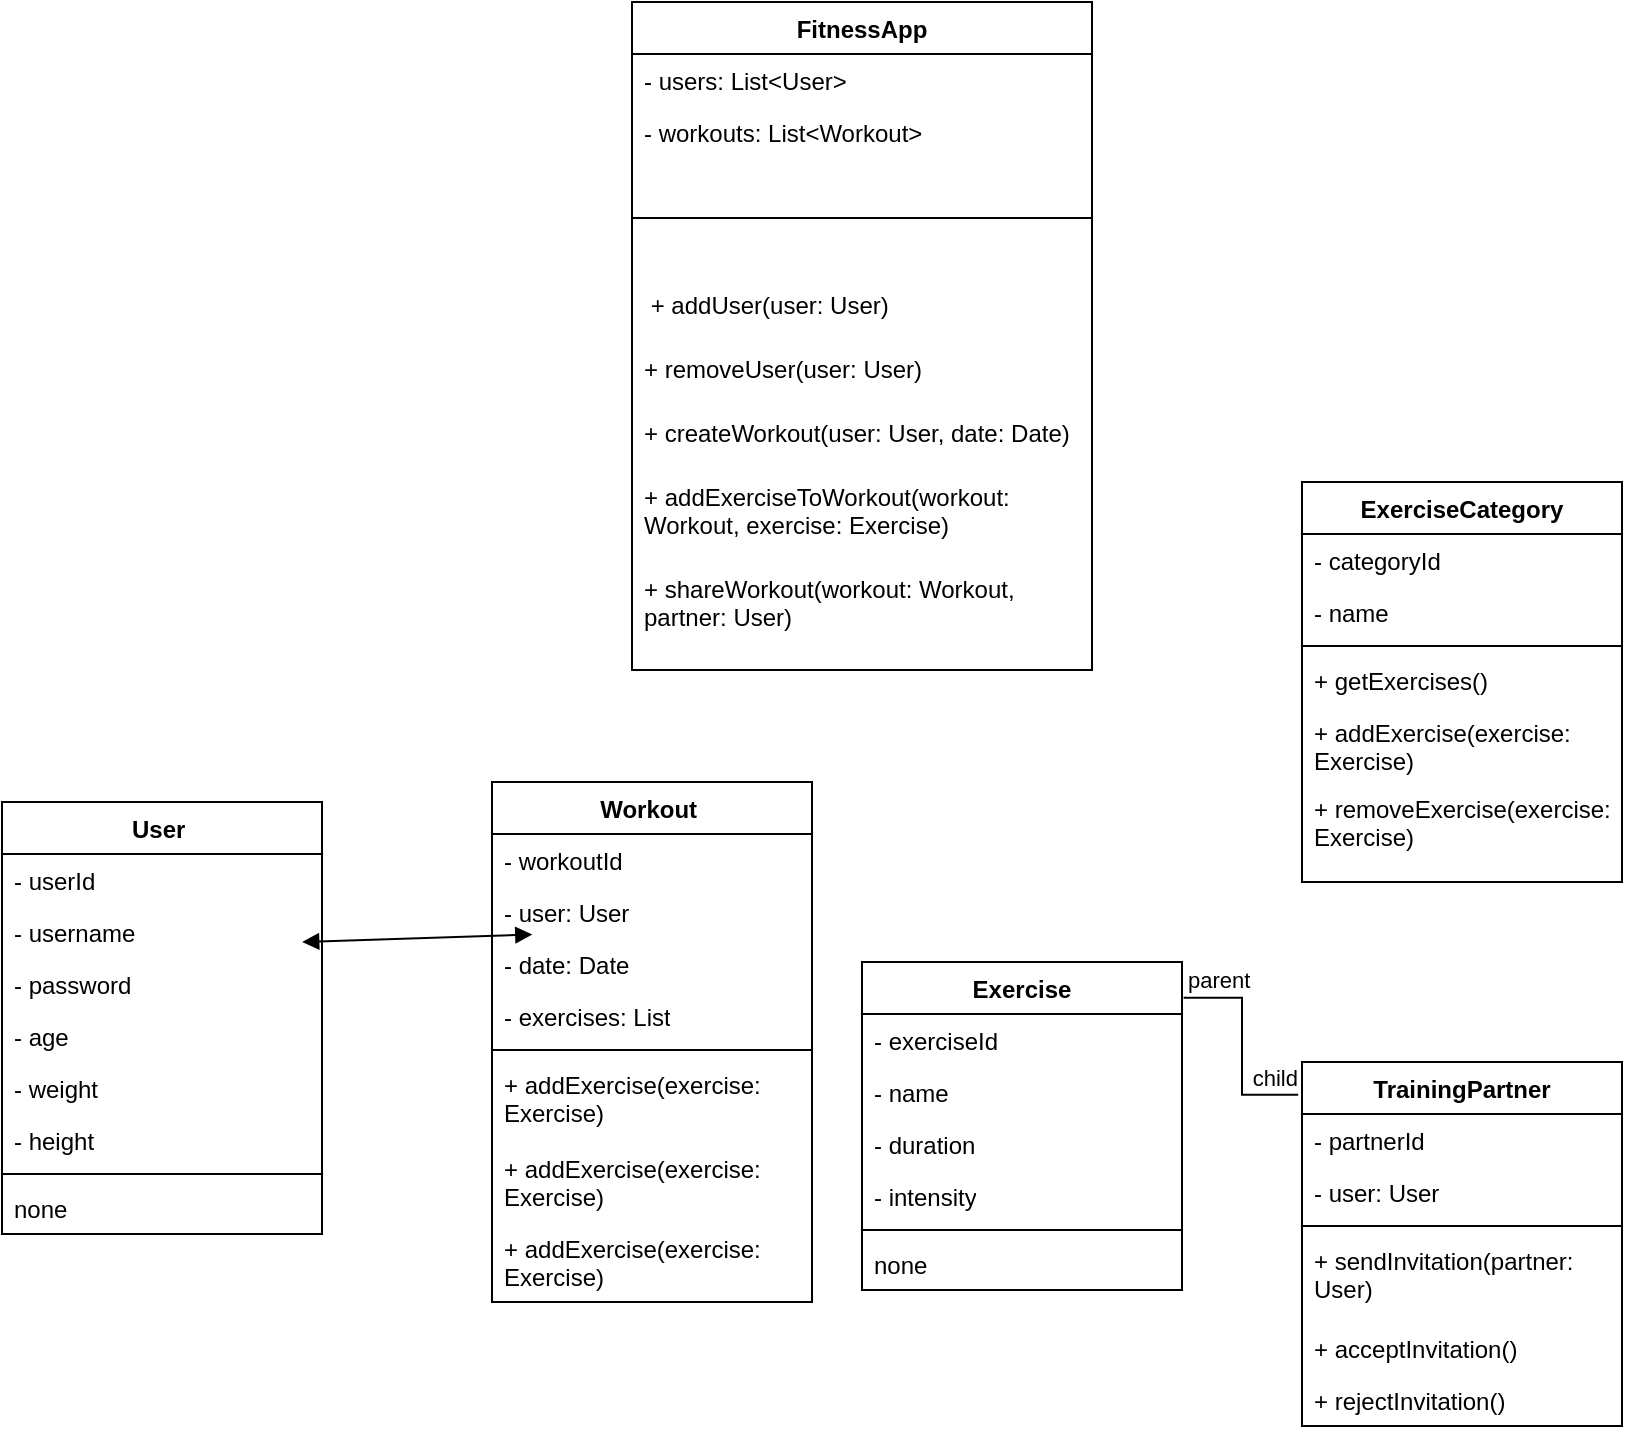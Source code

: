 <mxfile version="22.1.0" type="device">
  <diagram name="Page-1" id="c4acf3e9-155e-7222-9cf6-157b1a14988f">
    <mxGraphModel dx="724" dy="360" grid="1" gridSize="10" guides="1" tooltips="1" connect="1" arrows="1" fold="1" page="1" pageScale="1" pageWidth="850" pageHeight="1100" background="none" math="0" shadow="0">
      <root>
        <mxCell id="0" />
        <mxCell id="1" parent="0" />
        <mxCell id="E_p7qpn1da66ceo7J5L7-1" value="FitnessApp" style="swimlane;fontStyle=1;align=center;verticalAlign=top;childLayout=stackLayout;horizontal=1;startSize=26;horizontalStack=0;resizeParent=1;resizeParentMax=0;resizeLast=0;collapsible=1;marginBottom=0;whiteSpace=wrap;html=1;" vertex="1" parent="1">
          <mxGeometry x="335" width="230" height="334" as="geometry" />
        </mxCell>
        <mxCell id="E_p7qpn1da66ceo7J5L7-42" value="- users: List&amp;lt;User&amp;gt;&amp;nbsp;" style="text;strokeColor=none;fillColor=none;align=left;verticalAlign=top;spacingLeft=4;spacingRight=4;overflow=hidden;rotatable=0;points=[[0,0.5],[1,0.5]];portConstraint=eastwest;whiteSpace=wrap;html=1;" vertex="1" parent="E_p7qpn1da66ceo7J5L7-1">
          <mxGeometry y="26" width="230" height="26" as="geometry" />
        </mxCell>
        <mxCell id="E_p7qpn1da66ceo7J5L7-44" value="- workouts: List&amp;lt;Workout&amp;gt;&amp;nbsp;&amp;nbsp;" style="text;strokeColor=none;fillColor=none;align=left;verticalAlign=top;spacingLeft=4;spacingRight=4;overflow=hidden;rotatable=0;points=[[0,0.5],[1,0.5]];portConstraint=eastwest;whiteSpace=wrap;html=1;" vertex="1" parent="E_p7qpn1da66ceo7J5L7-1">
          <mxGeometry y="52" width="230" height="26" as="geometry" />
        </mxCell>
        <mxCell id="E_p7qpn1da66ceo7J5L7-3" value="" style="line;strokeWidth=1;fillColor=none;align=left;verticalAlign=middle;spacingTop=-1;spacingLeft=3;spacingRight=3;rotatable=0;labelPosition=right;points=[];portConstraint=eastwest;strokeColor=inherit;" vertex="1" parent="E_p7qpn1da66ceo7J5L7-1">
          <mxGeometry y="78" width="230" height="60" as="geometry" />
        </mxCell>
        <mxCell id="E_p7qpn1da66ceo7J5L7-4" value="&lt;div&gt;&amp;nbsp;+ addUser(user: User)&amp;nbsp;&lt;/div&gt;" style="text;strokeColor=none;fillColor=none;align=left;verticalAlign=top;spacingLeft=4;spacingRight=4;overflow=hidden;rotatable=0;points=[[0,0.5],[1,0.5]];portConstraint=eastwest;whiteSpace=wrap;html=1;" vertex="1" parent="E_p7qpn1da66ceo7J5L7-1">
          <mxGeometry y="138" width="230" height="32" as="geometry" />
        </mxCell>
        <mxCell id="E_p7qpn1da66ceo7J5L7-47" value="&lt;div&gt;+ removeUser(user: User)&lt;/div&gt;" style="text;strokeColor=none;fillColor=none;align=left;verticalAlign=top;spacingLeft=4;spacingRight=4;overflow=hidden;rotatable=0;points=[[0,0.5],[1,0.5]];portConstraint=eastwest;whiteSpace=wrap;html=1;" vertex="1" parent="E_p7qpn1da66ceo7J5L7-1">
          <mxGeometry y="170" width="230" height="32" as="geometry" />
        </mxCell>
        <mxCell id="E_p7qpn1da66ceo7J5L7-48" value="&lt;div&gt;+ createWorkout(user: User, date: Date)&lt;/div&gt;" style="text;strokeColor=none;fillColor=none;align=left;verticalAlign=top;spacingLeft=4;spacingRight=4;overflow=hidden;rotatable=0;points=[[0,0.5],[1,0.5]];portConstraint=eastwest;whiteSpace=wrap;html=1;" vertex="1" parent="E_p7qpn1da66ceo7J5L7-1">
          <mxGeometry y="202" width="230" height="32" as="geometry" />
        </mxCell>
        <mxCell id="E_p7qpn1da66ceo7J5L7-49" value="+ addExerciseToWorkout(workout: Workout, exercise: Exercise)" style="text;strokeColor=none;fillColor=none;align=left;verticalAlign=top;spacingLeft=4;spacingRight=4;overflow=hidden;rotatable=0;points=[[0,0.5],[1,0.5]];portConstraint=eastwest;whiteSpace=wrap;html=1;" vertex="1" parent="E_p7qpn1da66ceo7J5L7-1">
          <mxGeometry y="234" width="230" height="46" as="geometry" />
        </mxCell>
        <mxCell id="E_p7qpn1da66ceo7J5L7-50" value="+ shareWorkout(workout: Workout, partner: User)" style="text;strokeColor=none;fillColor=none;align=left;verticalAlign=top;spacingLeft=4;spacingRight=4;overflow=hidden;rotatable=0;points=[[0,0.5],[1,0.5]];portConstraint=eastwest;whiteSpace=wrap;html=1;" vertex="1" parent="E_p7qpn1da66ceo7J5L7-1">
          <mxGeometry y="280" width="230" height="54" as="geometry" />
        </mxCell>
        <mxCell id="E_p7qpn1da66ceo7J5L7-6" value="Exercise" style="swimlane;fontStyle=1;align=center;verticalAlign=top;childLayout=stackLayout;horizontal=1;startSize=26;horizontalStack=0;resizeParent=1;resizeParentMax=0;resizeLast=0;collapsible=1;marginBottom=0;whiteSpace=wrap;html=1;" vertex="1" parent="1">
          <mxGeometry x="450" y="480" width="160" height="164" as="geometry" />
        </mxCell>
        <mxCell id="E_p7qpn1da66ceo7J5L7-57" value="- exerciseId" style="text;strokeColor=none;fillColor=none;align=left;verticalAlign=top;spacingLeft=4;spacingRight=4;overflow=hidden;rotatable=0;points=[[0,0.5],[1,0.5]];portConstraint=eastwest;whiteSpace=wrap;html=1;" vertex="1" parent="E_p7qpn1da66ceo7J5L7-6">
          <mxGeometry y="26" width="160" height="26" as="geometry" />
        </mxCell>
        <mxCell id="E_p7qpn1da66ceo7J5L7-58" value="- name" style="text;strokeColor=none;fillColor=none;align=left;verticalAlign=top;spacingLeft=4;spacingRight=4;overflow=hidden;rotatable=0;points=[[0,0.5],[1,0.5]];portConstraint=eastwest;whiteSpace=wrap;html=1;" vertex="1" parent="E_p7qpn1da66ceo7J5L7-6">
          <mxGeometry y="52" width="160" height="26" as="geometry" />
        </mxCell>
        <mxCell id="E_p7qpn1da66ceo7J5L7-59" value="- duration" style="text;strokeColor=none;fillColor=none;align=left;verticalAlign=top;spacingLeft=4;spacingRight=4;overflow=hidden;rotatable=0;points=[[0,0.5],[1,0.5]];portConstraint=eastwest;whiteSpace=wrap;html=1;" vertex="1" parent="E_p7qpn1da66ceo7J5L7-6">
          <mxGeometry y="78" width="160" height="26" as="geometry" />
        </mxCell>
        <mxCell id="E_p7qpn1da66ceo7J5L7-7" value="- intensity" style="text;strokeColor=none;fillColor=none;align=left;verticalAlign=top;spacingLeft=4;spacingRight=4;overflow=hidden;rotatable=0;points=[[0,0.5],[1,0.5]];portConstraint=eastwest;whiteSpace=wrap;html=1;" vertex="1" parent="E_p7qpn1da66ceo7J5L7-6">
          <mxGeometry y="104" width="160" height="26" as="geometry" />
        </mxCell>
        <mxCell id="E_p7qpn1da66ceo7J5L7-8" value="" style="line;strokeWidth=1;fillColor=none;align=left;verticalAlign=middle;spacingTop=-1;spacingLeft=3;spacingRight=3;rotatable=0;labelPosition=right;points=[];portConstraint=eastwest;strokeColor=inherit;" vertex="1" parent="E_p7qpn1da66ceo7J5L7-6">
          <mxGeometry y="130" width="160" height="8" as="geometry" />
        </mxCell>
        <mxCell id="E_p7qpn1da66ceo7J5L7-9" value="none" style="text;strokeColor=none;fillColor=none;align=left;verticalAlign=top;spacingLeft=4;spacingRight=4;overflow=hidden;rotatable=0;points=[[0,0.5],[1,0.5]];portConstraint=eastwest;whiteSpace=wrap;html=1;" vertex="1" parent="E_p7qpn1da66ceo7J5L7-6">
          <mxGeometry y="138" width="160" height="26" as="geometry" />
        </mxCell>
        <mxCell id="E_p7qpn1da66ceo7J5L7-18" value="User&amp;nbsp;" style="swimlane;fontStyle=1;align=center;verticalAlign=top;childLayout=stackLayout;horizontal=1;startSize=26;horizontalStack=0;resizeParent=1;resizeParentMax=0;resizeLast=0;collapsible=1;marginBottom=0;whiteSpace=wrap;html=1;" vertex="1" parent="1">
          <mxGeometry x="20" y="400" width="160" height="216" as="geometry" />
        </mxCell>
        <mxCell id="E_p7qpn1da66ceo7J5L7-19" value="- userId&amp;nbsp;" style="text;strokeColor=none;fillColor=none;align=left;verticalAlign=top;spacingLeft=4;spacingRight=4;overflow=hidden;rotatable=0;points=[[0,0.5],[1,0.5]];portConstraint=eastwest;whiteSpace=wrap;html=1;" vertex="1" parent="E_p7qpn1da66ceo7J5L7-18">
          <mxGeometry y="26" width="160" height="26" as="geometry" />
        </mxCell>
        <mxCell id="E_p7qpn1da66ceo7J5L7-37" value="- username" style="text;strokeColor=none;fillColor=none;align=left;verticalAlign=top;spacingLeft=4;spacingRight=4;overflow=hidden;rotatable=0;points=[[0,0.5],[1,0.5]];portConstraint=eastwest;whiteSpace=wrap;html=1;" vertex="1" parent="E_p7qpn1da66ceo7J5L7-18">
          <mxGeometry y="52" width="160" height="26" as="geometry" />
        </mxCell>
        <mxCell id="E_p7qpn1da66ceo7J5L7-38" value="-&amp;nbsp;password&amp;nbsp;" style="text;strokeColor=none;fillColor=none;align=left;verticalAlign=top;spacingLeft=4;spacingRight=4;overflow=hidden;rotatable=0;points=[[0,0.5],[1,0.5]];portConstraint=eastwest;whiteSpace=wrap;html=1;" vertex="1" parent="E_p7qpn1da66ceo7J5L7-18">
          <mxGeometry y="78" width="160" height="26" as="geometry" />
        </mxCell>
        <mxCell id="E_p7qpn1da66ceo7J5L7-39" value="-&amp;nbsp;age" style="text;strokeColor=none;fillColor=none;align=left;verticalAlign=top;spacingLeft=4;spacingRight=4;overflow=hidden;rotatable=0;points=[[0,0.5],[1,0.5]];portConstraint=eastwest;whiteSpace=wrap;html=1;" vertex="1" parent="E_p7qpn1da66ceo7J5L7-18">
          <mxGeometry y="104" width="160" height="26" as="geometry" />
        </mxCell>
        <mxCell id="E_p7qpn1da66ceo7J5L7-40" value="- weight&amp;nbsp;" style="text;strokeColor=none;fillColor=none;align=left;verticalAlign=top;spacingLeft=4;spacingRight=4;overflow=hidden;rotatable=0;points=[[0,0.5],[1,0.5]];portConstraint=eastwest;whiteSpace=wrap;html=1;" vertex="1" parent="E_p7qpn1da66ceo7J5L7-18">
          <mxGeometry y="130" width="160" height="26" as="geometry" />
        </mxCell>
        <mxCell id="E_p7qpn1da66ceo7J5L7-41" value="- height" style="text;strokeColor=none;fillColor=none;align=left;verticalAlign=top;spacingLeft=4;spacingRight=4;overflow=hidden;rotatable=0;points=[[0,0.5],[1,0.5]];portConstraint=eastwest;whiteSpace=wrap;html=1;" vertex="1" parent="E_p7qpn1da66ceo7J5L7-18">
          <mxGeometry y="156" width="160" height="26" as="geometry" />
        </mxCell>
        <mxCell id="E_p7qpn1da66ceo7J5L7-20" value="" style="line;strokeWidth=1;fillColor=none;align=left;verticalAlign=middle;spacingTop=-1;spacingLeft=3;spacingRight=3;rotatable=0;labelPosition=right;points=[];portConstraint=eastwest;strokeColor=inherit;" vertex="1" parent="E_p7qpn1da66ceo7J5L7-18">
          <mxGeometry y="182" width="160" height="8" as="geometry" />
        </mxCell>
        <mxCell id="E_p7qpn1da66ceo7J5L7-21" value="none" style="text;strokeColor=none;fillColor=none;align=left;verticalAlign=top;spacingLeft=4;spacingRight=4;overflow=hidden;rotatable=0;points=[[0,0.5],[1,0.5]];portConstraint=eastwest;whiteSpace=wrap;html=1;" vertex="1" parent="E_p7qpn1da66ceo7J5L7-18">
          <mxGeometry y="190" width="160" height="26" as="geometry" />
        </mxCell>
        <mxCell id="E_p7qpn1da66ceo7J5L7-22" value="Workout&amp;nbsp;" style="swimlane;fontStyle=1;align=center;verticalAlign=top;childLayout=stackLayout;horizontal=1;startSize=26;horizontalStack=0;resizeParent=1;resizeParentMax=0;resizeLast=0;collapsible=1;marginBottom=0;whiteSpace=wrap;html=1;" vertex="1" parent="1">
          <mxGeometry x="265" y="390" width="160" height="260" as="geometry" />
        </mxCell>
        <mxCell id="E_p7qpn1da66ceo7J5L7-23" value="- workoutId" style="text;strokeColor=none;fillColor=none;align=left;verticalAlign=top;spacingLeft=4;spacingRight=4;overflow=hidden;rotatable=0;points=[[0,0.5],[1,0.5]];portConstraint=eastwest;whiteSpace=wrap;html=1;" vertex="1" parent="E_p7qpn1da66ceo7J5L7-22">
          <mxGeometry y="26" width="160" height="26" as="geometry" />
        </mxCell>
        <mxCell id="E_p7qpn1da66ceo7J5L7-54" value="- user: User" style="text;strokeColor=none;fillColor=none;align=left;verticalAlign=top;spacingLeft=4;spacingRight=4;overflow=hidden;rotatable=0;points=[[0,0.5],[1,0.5]];portConstraint=eastwest;whiteSpace=wrap;html=1;" vertex="1" parent="E_p7qpn1da66ceo7J5L7-22">
          <mxGeometry y="52" width="160" height="26" as="geometry" />
        </mxCell>
        <mxCell id="E_p7qpn1da66ceo7J5L7-52" value="- date: Date" style="text;strokeColor=none;fillColor=none;align=left;verticalAlign=top;spacingLeft=4;spacingRight=4;overflow=hidden;rotatable=0;points=[[0,0.5],[1,0.5]];portConstraint=eastwest;whiteSpace=wrap;html=1;" vertex="1" parent="E_p7qpn1da66ceo7J5L7-22">
          <mxGeometry y="78" width="160" height="26" as="geometry" />
        </mxCell>
        <mxCell id="E_p7qpn1da66ceo7J5L7-53" value="- exercises: List&lt;Exercise&gt;" style="text;strokeColor=none;fillColor=none;align=left;verticalAlign=top;spacingLeft=4;spacingRight=4;overflow=hidden;rotatable=0;points=[[0,0.5],[1,0.5]];portConstraint=eastwest;whiteSpace=wrap;html=1;" vertex="1" parent="E_p7qpn1da66ceo7J5L7-22">
          <mxGeometry y="104" width="160" height="26" as="geometry" />
        </mxCell>
        <mxCell id="E_p7qpn1da66ceo7J5L7-24" value="" style="line;strokeWidth=1;fillColor=none;align=left;verticalAlign=middle;spacingTop=-1;spacingLeft=3;spacingRight=3;rotatable=0;labelPosition=right;points=[];portConstraint=eastwest;strokeColor=inherit;" vertex="1" parent="E_p7qpn1da66ceo7J5L7-22">
          <mxGeometry y="130" width="160" height="8" as="geometry" />
        </mxCell>
        <mxCell id="E_p7qpn1da66ceo7J5L7-25" value="+ addExercise(exercise: Exercise)" style="text;strokeColor=none;fillColor=none;align=left;verticalAlign=top;spacingLeft=4;spacingRight=4;overflow=hidden;rotatable=0;points=[[0,0.5],[1,0.5]];portConstraint=eastwest;whiteSpace=wrap;html=1;" vertex="1" parent="E_p7qpn1da66ceo7J5L7-22">
          <mxGeometry y="138" width="160" height="42" as="geometry" />
        </mxCell>
        <mxCell id="E_p7qpn1da66ceo7J5L7-55" value="+ addExercise(exercise: Exercise)" style="text;strokeColor=none;fillColor=none;align=left;verticalAlign=top;spacingLeft=4;spacingRight=4;overflow=hidden;rotatable=0;points=[[0,0.5],[1,0.5]];portConstraint=eastwest;whiteSpace=wrap;html=1;" vertex="1" parent="E_p7qpn1da66ceo7J5L7-22">
          <mxGeometry y="180" width="160" height="40" as="geometry" />
        </mxCell>
        <mxCell id="E_p7qpn1da66ceo7J5L7-56" value="+ addExercise(exercise: Exercise)" style="text;strokeColor=none;fillColor=none;align=left;verticalAlign=top;spacingLeft=4;spacingRight=4;overflow=hidden;rotatable=0;points=[[0,0.5],[1,0.5]];portConstraint=eastwest;whiteSpace=wrap;html=1;" vertex="1" parent="E_p7qpn1da66ceo7J5L7-22">
          <mxGeometry y="220" width="160" height="40" as="geometry" />
        </mxCell>
        <mxCell id="E_p7qpn1da66ceo7J5L7-60" value="TrainingPartner" style="swimlane;fontStyle=1;align=center;verticalAlign=top;childLayout=stackLayout;horizontal=1;startSize=26;horizontalStack=0;resizeParent=1;resizeParentMax=0;resizeLast=0;collapsible=1;marginBottom=0;whiteSpace=wrap;html=1;" vertex="1" parent="1">
          <mxGeometry x="670" y="530" width="160" height="182" as="geometry" />
        </mxCell>
        <mxCell id="E_p7qpn1da66ceo7J5L7-61" value="- partnerId" style="text;strokeColor=none;fillColor=none;align=left;verticalAlign=top;spacingLeft=4;spacingRight=4;overflow=hidden;rotatable=0;points=[[0,0.5],[1,0.5]];portConstraint=eastwest;whiteSpace=wrap;html=1;" vertex="1" parent="E_p7qpn1da66ceo7J5L7-60">
          <mxGeometry y="26" width="160" height="26" as="geometry" />
        </mxCell>
        <mxCell id="E_p7qpn1da66ceo7J5L7-64" value="- user: User" style="text;strokeColor=none;fillColor=none;align=left;verticalAlign=top;spacingLeft=4;spacingRight=4;overflow=hidden;rotatable=0;points=[[0,0.5],[1,0.5]];portConstraint=eastwest;whiteSpace=wrap;html=1;" vertex="1" parent="E_p7qpn1da66ceo7J5L7-60">
          <mxGeometry y="52" width="160" height="26" as="geometry" />
        </mxCell>
        <mxCell id="E_p7qpn1da66ceo7J5L7-62" value="" style="line;strokeWidth=1;fillColor=none;align=left;verticalAlign=middle;spacingTop=-1;spacingLeft=3;spacingRight=3;rotatable=0;labelPosition=right;points=[];portConstraint=eastwest;strokeColor=inherit;" vertex="1" parent="E_p7qpn1da66ceo7J5L7-60">
          <mxGeometry y="78" width="160" height="8" as="geometry" />
        </mxCell>
        <mxCell id="E_p7qpn1da66ceo7J5L7-63" value="+ sendInvitation(partner: User)" style="text;strokeColor=none;fillColor=none;align=left;verticalAlign=top;spacingLeft=4;spacingRight=4;overflow=hidden;rotatable=0;points=[[0,0.5],[1,0.5]];portConstraint=eastwest;whiteSpace=wrap;html=1;" vertex="1" parent="E_p7qpn1da66ceo7J5L7-60">
          <mxGeometry y="86" width="160" height="44" as="geometry" />
        </mxCell>
        <mxCell id="E_p7qpn1da66ceo7J5L7-65" value="+ acceptInvitation()" style="text;strokeColor=none;fillColor=none;align=left;verticalAlign=top;spacingLeft=4;spacingRight=4;overflow=hidden;rotatable=0;points=[[0,0.5],[1,0.5]];portConstraint=eastwest;whiteSpace=wrap;html=1;" vertex="1" parent="E_p7qpn1da66ceo7J5L7-60">
          <mxGeometry y="130" width="160" height="26" as="geometry" />
        </mxCell>
        <mxCell id="E_p7qpn1da66ceo7J5L7-66" value="+ rejectInvitation()" style="text;strokeColor=none;fillColor=none;align=left;verticalAlign=top;spacingLeft=4;spacingRight=4;overflow=hidden;rotatable=0;points=[[0,0.5],[1,0.5]];portConstraint=eastwest;whiteSpace=wrap;html=1;" vertex="1" parent="E_p7qpn1da66ceo7J5L7-60">
          <mxGeometry y="156" width="160" height="26" as="geometry" />
        </mxCell>
        <mxCell id="E_p7qpn1da66ceo7J5L7-67" value="ExerciseCategory" style="swimlane;fontStyle=1;align=center;verticalAlign=top;childLayout=stackLayout;horizontal=1;startSize=26;horizontalStack=0;resizeParent=1;resizeParentMax=0;resizeLast=0;collapsible=1;marginBottom=0;whiteSpace=wrap;html=1;" vertex="1" parent="1">
          <mxGeometry x="670" y="240" width="160" height="200" as="geometry" />
        </mxCell>
        <mxCell id="E_p7qpn1da66ceo7J5L7-68" value="- categoryId" style="text;strokeColor=none;fillColor=none;align=left;verticalAlign=top;spacingLeft=4;spacingRight=4;overflow=hidden;rotatable=0;points=[[0,0.5],[1,0.5]];portConstraint=eastwest;whiteSpace=wrap;html=1;" vertex="1" parent="E_p7qpn1da66ceo7J5L7-67">
          <mxGeometry y="26" width="160" height="26" as="geometry" />
        </mxCell>
        <mxCell id="E_p7qpn1da66ceo7J5L7-71" value="- name" style="text;strokeColor=none;fillColor=none;align=left;verticalAlign=top;spacingLeft=4;spacingRight=4;overflow=hidden;rotatable=0;points=[[0,0.5],[1,0.5]];portConstraint=eastwest;whiteSpace=wrap;html=1;" vertex="1" parent="E_p7qpn1da66ceo7J5L7-67">
          <mxGeometry y="52" width="160" height="26" as="geometry" />
        </mxCell>
        <mxCell id="E_p7qpn1da66ceo7J5L7-69" value="" style="line;strokeWidth=1;fillColor=none;align=left;verticalAlign=middle;spacingTop=-1;spacingLeft=3;spacingRight=3;rotatable=0;labelPosition=right;points=[];portConstraint=eastwest;strokeColor=inherit;" vertex="1" parent="E_p7qpn1da66ceo7J5L7-67">
          <mxGeometry y="78" width="160" height="8" as="geometry" />
        </mxCell>
        <mxCell id="E_p7qpn1da66ceo7J5L7-70" value="+ getExercises()" style="text;strokeColor=none;fillColor=none;align=left;verticalAlign=top;spacingLeft=4;spacingRight=4;overflow=hidden;rotatable=0;points=[[0,0.5],[1,0.5]];portConstraint=eastwest;whiteSpace=wrap;html=1;" vertex="1" parent="E_p7qpn1da66ceo7J5L7-67">
          <mxGeometry y="86" width="160" height="26" as="geometry" />
        </mxCell>
        <mxCell id="E_p7qpn1da66ceo7J5L7-72" value="+ addExercise(exercise: Exercise)" style="text;strokeColor=none;fillColor=none;align=left;verticalAlign=top;spacingLeft=4;spacingRight=4;overflow=hidden;rotatable=0;points=[[0,0.5],[1,0.5]];portConstraint=eastwest;whiteSpace=wrap;html=1;" vertex="1" parent="E_p7qpn1da66ceo7J5L7-67">
          <mxGeometry y="112" width="160" height="38" as="geometry" />
        </mxCell>
        <mxCell id="E_p7qpn1da66ceo7J5L7-73" value="+ removeExercise(exercise: Exercise)" style="text;strokeColor=none;fillColor=none;align=left;verticalAlign=top;spacingLeft=4;spacingRight=4;overflow=hidden;rotatable=0;points=[[0,0.5],[1,0.5]];portConstraint=eastwest;whiteSpace=wrap;html=1;" vertex="1" parent="E_p7qpn1da66ceo7J5L7-67">
          <mxGeometry y="150" width="160" height="50" as="geometry" />
        </mxCell>
        <mxCell id="E_p7qpn1da66ceo7J5L7-85" value="" style="endArrow=none;html=1;edgeStyle=orthogonalEdgeStyle;rounded=0;exitX=1.005;exitY=0.109;exitDx=0;exitDy=0;exitPerimeter=0;entryX=-0.012;entryY=0.09;entryDx=0;entryDy=0;entryPerimeter=0;" edge="1" parent="1" source="E_p7qpn1da66ceo7J5L7-6" target="E_p7qpn1da66ceo7J5L7-60">
          <mxGeometry relative="1" as="geometry">
            <mxPoint x="360" y="420" as="sourcePoint" />
            <mxPoint x="520" y="420" as="targetPoint" />
          </mxGeometry>
        </mxCell>
        <mxCell id="E_p7qpn1da66ceo7J5L7-86" value="parent" style="edgeLabel;resizable=0;html=1;align=left;verticalAlign=bottom;" connectable="0" vertex="1" parent="E_p7qpn1da66ceo7J5L7-85">
          <mxGeometry x="-1" relative="1" as="geometry" />
        </mxCell>
        <mxCell id="E_p7qpn1da66ceo7J5L7-87" value="child" style="edgeLabel;resizable=0;html=1;align=right;verticalAlign=bottom;" connectable="0" vertex="1" parent="E_p7qpn1da66ceo7J5L7-85">
          <mxGeometry x="1" relative="1" as="geometry" />
        </mxCell>
        <mxCell id="E_p7qpn1da66ceo7J5L7-91" value="" style="endArrow=block;startArrow=block;endFill=1;startFill=1;html=1;rounded=0;exitX=0.938;exitY=0.692;exitDx=0;exitDy=0;exitPerimeter=0;entryX=0.126;entryY=0.933;entryDx=0;entryDy=0;entryPerimeter=0;" edge="1" parent="1" source="E_p7qpn1da66ceo7J5L7-37" target="E_p7qpn1da66ceo7J5L7-54">
          <mxGeometry width="160" relative="1" as="geometry">
            <mxPoint x="210" y="510" as="sourcePoint" />
            <mxPoint x="270" y="460" as="targetPoint" />
          </mxGeometry>
        </mxCell>
      </root>
    </mxGraphModel>
  </diagram>
</mxfile>
